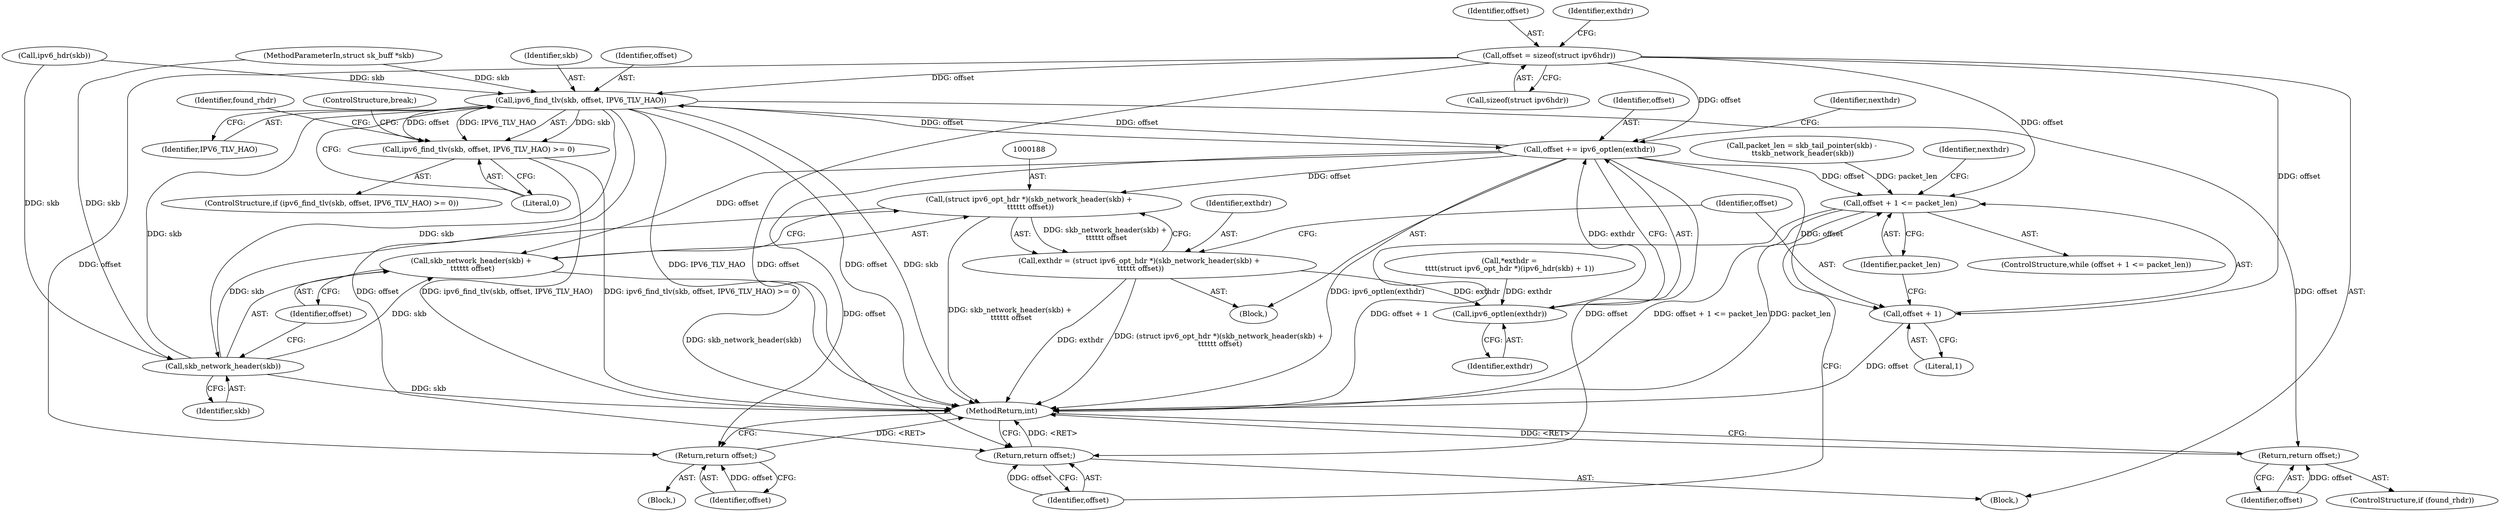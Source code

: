 digraph "1_linux_2423496af35d94a87156b063ea5cedffc10a70a1_1@API" {
"1000105" [label="(Call,offset = sizeof(struct ipv6hdr))"];
"1000139" [label="(Call,offset + 1 <= packet_len)"];
"1000140" [label="(Call,offset + 1)"];
"1000160" [label="(Call,ipv6_find_tlv(skb, offset, IPV6_TLV_HAO))"];
"1000159" [label="(Call,ipv6_find_tlv(skb, offset, IPV6_TLV_HAO) >= 0)"];
"1000168" [label="(Return,return offset;)"];
"1000174" [label="(Call,offset += ipv6_optlen(exthdr))"];
"1000172" [label="(Return,return offset;)"];
"1000187" [label="(Call,(struct ipv6_opt_hdr *)(skb_network_header(skb) +\n \t\t\t\t\t\t offset))"];
"1000185" [label="(Call,exthdr = (struct ipv6_opt_hdr *)(skb_network_header(skb) +\n \t\t\t\t\t\t offset))"];
"1000176" [label="(Call,ipv6_optlen(exthdr))"];
"1000189" [label="(Call,skb_network_header(skb) +\n \t\t\t\t\t\t offset)"];
"1000193" [label="(Return,return offset;)"];
"1000190" [label="(Call,skb_network_header(skb))"];
"1000173" [label="(Identifier,offset)"];
"1000143" [label="(Identifier,packet_len)"];
"1000190" [label="(Call,skb_network_header(skb))"];
"1000161" [label="(Identifier,skb)"];
"1000177" [label="(Identifier,exthdr)"];
"1000194" [label="(Identifier,offset)"];
"1000192" [label="(Identifier,offset)"];
"1000168" [label="(Return,return offset;)"];
"1000141" [label="(Identifier,offset)"];
"1000186" [label="(Identifier,exthdr)"];
"1000195" [label="(MethodReturn,int)"];
"1000166" [label="(ControlStructure,if (found_rhdr))"];
"1000119" [label="(Call,packet_len = skb_tail_pointer(skb) -\n \t\tskb_network_header(skb))"];
"1000174" [label="(Call,offset += ipv6_optlen(exthdr))"];
"1000164" [label="(Literal,0)"];
"1000159" [label="(Call,ipv6_find_tlv(skb, offset, IPV6_TLV_HAO) >= 0)"];
"1000191" [label="(Identifier,skb)"];
"1000140" [label="(Call,offset + 1)"];
"1000142" [label="(Literal,1)"];
"1000105" [label="(Call,offset = sizeof(struct ipv6hdr))"];
"1000162" [label="(Identifier,offset)"];
"1000187" [label="(Call,(struct ipv6_opt_hdr *)(skb_network_header(skb) +\n \t\t\t\t\t\t offset))"];
"1000110" [label="(Call,*exthdr =\n\t\t\t\t(struct ipv6_opt_hdr *)(ipv6_hdr(skb) + 1))"];
"1000138" [label="(ControlStructure,while (offset + 1 <= packet_len))"];
"1000144" [label="(Block,)"];
"1000189" [label="(Call,skb_network_header(skb) +\n \t\t\t\t\t\t offset)"];
"1000176" [label="(Call,ipv6_optlen(exthdr))"];
"1000107" [label="(Call,sizeof(struct ipv6hdr))"];
"1000135" [label="(Call,ipv6_hdr(skb))"];
"1000103" [label="(Block,)"];
"1000106" [label="(Identifier,offset)"];
"1000111" [label="(Identifier,exthdr)"];
"1000101" [label="(MethodParameterIn,struct sk_buff *skb)"];
"1000139" [label="(Call,offset + 1 <= packet_len)"];
"1000158" [label="(ControlStructure,if (ipv6_find_tlv(skb, offset, IPV6_TLV_HAO) >= 0))"];
"1000175" [label="(Identifier,offset)"];
"1000148" [label="(Identifier,nexthdr)"];
"1000180" [label="(Identifier,nexthdr)"];
"1000163" [label="(Identifier,IPV6_TLV_HAO)"];
"1000149" [label="(Block,)"];
"1000172" [label="(Return,return offset;)"];
"1000160" [label="(Call,ipv6_find_tlv(skb, offset, IPV6_TLV_HAO))"];
"1000193" [label="(Return,return offset;)"];
"1000167" [label="(Identifier,found_rhdr)"];
"1000185" [label="(Call,exthdr = (struct ipv6_opt_hdr *)(skb_network_header(skb) +\n \t\t\t\t\t\t offset))"];
"1000169" [label="(Identifier,offset)"];
"1000165" [label="(ControlStructure,break;)"];
"1000105" -> "1000103"  [label="AST: "];
"1000105" -> "1000107"  [label="CFG: "];
"1000106" -> "1000105"  [label="AST: "];
"1000107" -> "1000105"  [label="AST: "];
"1000111" -> "1000105"  [label="CFG: "];
"1000105" -> "1000139"  [label="DDG: offset"];
"1000105" -> "1000140"  [label="DDG: offset"];
"1000105" -> "1000160"  [label="DDG: offset"];
"1000105" -> "1000172"  [label="DDG: offset"];
"1000105" -> "1000174"  [label="DDG: offset"];
"1000105" -> "1000193"  [label="DDG: offset"];
"1000139" -> "1000138"  [label="AST: "];
"1000139" -> "1000143"  [label="CFG: "];
"1000140" -> "1000139"  [label="AST: "];
"1000143" -> "1000139"  [label="AST: "];
"1000148" -> "1000139"  [label="CFG: "];
"1000194" -> "1000139"  [label="CFG: "];
"1000139" -> "1000195"  [label="DDG: offset + 1"];
"1000139" -> "1000195"  [label="DDG: offset + 1 <= packet_len"];
"1000139" -> "1000195"  [label="DDG: packet_len"];
"1000174" -> "1000139"  [label="DDG: offset"];
"1000119" -> "1000139"  [label="DDG: packet_len"];
"1000140" -> "1000142"  [label="CFG: "];
"1000141" -> "1000140"  [label="AST: "];
"1000142" -> "1000140"  [label="AST: "];
"1000143" -> "1000140"  [label="CFG: "];
"1000140" -> "1000195"  [label="DDG: offset"];
"1000174" -> "1000140"  [label="DDG: offset"];
"1000160" -> "1000159"  [label="AST: "];
"1000160" -> "1000163"  [label="CFG: "];
"1000161" -> "1000160"  [label="AST: "];
"1000162" -> "1000160"  [label="AST: "];
"1000163" -> "1000160"  [label="AST: "];
"1000164" -> "1000160"  [label="CFG: "];
"1000160" -> "1000195"  [label="DDG: IPV6_TLV_HAO"];
"1000160" -> "1000195"  [label="DDG: offset"];
"1000160" -> "1000195"  [label="DDG: skb"];
"1000160" -> "1000159"  [label="DDG: skb"];
"1000160" -> "1000159"  [label="DDG: offset"];
"1000160" -> "1000159"  [label="DDG: IPV6_TLV_HAO"];
"1000190" -> "1000160"  [label="DDG: skb"];
"1000135" -> "1000160"  [label="DDG: skb"];
"1000101" -> "1000160"  [label="DDG: skb"];
"1000174" -> "1000160"  [label="DDG: offset"];
"1000160" -> "1000168"  [label="DDG: offset"];
"1000160" -> "1000174"  [label="DDG: offset"];
"1000160" -> "1000190"  [label="DDG: skb"];
"1000160" -> "1000193"  [label="DDG: offset"];
"1000159" -> "1000158"  [label="AST: "];
"1000159" -> "1000164"  [label="CFG: "];
"1000164" -> "1000159"  [label="AST: "];
"1000165" -> "1000159"  [label="CFG: "];
"1000167" -> "1000159"  [label="CFG: "];
"1000159" -> "1000195"  [label="DDG: ipv6_find_tlv(skb, offset, IPV6_TLV_HAO) >= 0"];
"1000159" -> "1000195"  [label="DDG: ipv6_find_tlv(skb, offset, IPV6_TLV_HAO)"];
"1000168" -> "1000166"  [label="AST: "];
"1000168" -> "1000169"  [label="CFG: "];
"1000169" -> "1000168"  [label="AST: "];
"1000195" -> "1000168"  [label="CFG: "];
"1000168" -> "1000195"  [label="DDG: <RET>"];
"1000169" -> "1000168"  [label="DDG: offset"];
"1000174" -> "1000144"  [label="AST: "];
"1000174" -> "1000176"  [label="CFG: "];
"1000175" -> "1000174"  [label="AST: "];
"1000176" -> "1000174"  [label="AST: "];
"1000180" -> "1000174"  [label="CFG: "];
"1000174" -> "1000195"  [label="DDG: ipv6_optlen(exthdr)"];
"1000174" -> "1000172"  [label="DDG: offset"];
"1000176" -> "1000174"  [label="DDG: exthdr"];
"1000174" -> "1000187"  [label="DDG: offset"];
"1000174" -> "1000189"  [label="DDG: offset"];
"1000174" -> "1000193"  [label="DDG: offset"];
"1000172" -> "1000149"  [label="AST: "];
"1000172" -> "1000173"  [label="CFG: "];
"1000173" -> "1000172"  [label="AST: "];
"1000195" -> "1000172"  [label="CFG: "];
"1000172" -> "1000195"  [label="DDG: <RET>"];
"1000173" -> "1000172"  [label="DDG: offset"];
"1000187" -> "1000185"  [label="AST: "];
"1000187" -> "1000189"  [label="CFG: "];
"1000188" -> "1000187"  [label="AST: "];
"1000189" -> "1000187"  [label="AST: "];
"1000185" -> "1000187"  [label="CFG: "];
"1000187" -> "1000195"  [label="DDG: skb_network_header(skb) +\n \t\t\t\t\t\t offset"];
"1000187" -> "1000185"  [label="DDG: skb_network_header(skb) +\n \t\t\t\t\t\t offset"];
"1000190" -> "1000187"  [label="DDG: skb"];
"1000185" -> "1000144"  [label="AST: "];
"1000186" -> "1000185"  [label="AST: "];
"1000141" -> "1000185"  [label="CFG: "];
"1000185" -> "1000195"  [label="DDG: (struct ipv6_opt_hdr *)(skb_network_header(skb) +\n \t\t\t\t\t\t offset)"];
"1000185" -> "1000195"  [label="DDG: exthdr"];
"1000185" -> "1000176"  [label="DDG: exthdr"];
"1000176" -> "1000177"  [label="CFG: "];
"1000177" -> "1000176"  [label="AST: "];
"1000110" -> "1000176"  [label="DDG: exthdr"];
"1000189" -> "1000192"  [label="CFG: "];
"1000190" -> "1000189"  [label="AST: "];
"1000192" -> "1000189"  [label="AST: "];
"1000189" -> "1000195"  [label="DDG: skb_network_header(skb)"];
"1000190" -> "1000189"  [label="DDG: skb"];
"1000193" -> "1000103"  [label="AST: "];
"1000193" -> "1000194"  [label="CFG: "];
"1000194" -> "1000193"  [label="AST: "];
"1000195" -> "1000193"  [label="CFG: "];
"1000193" -> "1000195"  [label="DDG: <RET>"];
"1000194" -> "1000193"  [label="DDG: offset"];
"1000190" -> "1000191"  [label="CFG: "];
"1000191" -> "1000190"  [label="AST: "];
"1000192" -> "1000190"  [label="CFG: "];
"1000190" -> "1000195"  [label="DDG: skb"];
"1000135" -> "1000190"  [label="DDG: skb"];
"1000101" -> "1000190"  [label="DDG: skb"];
}
